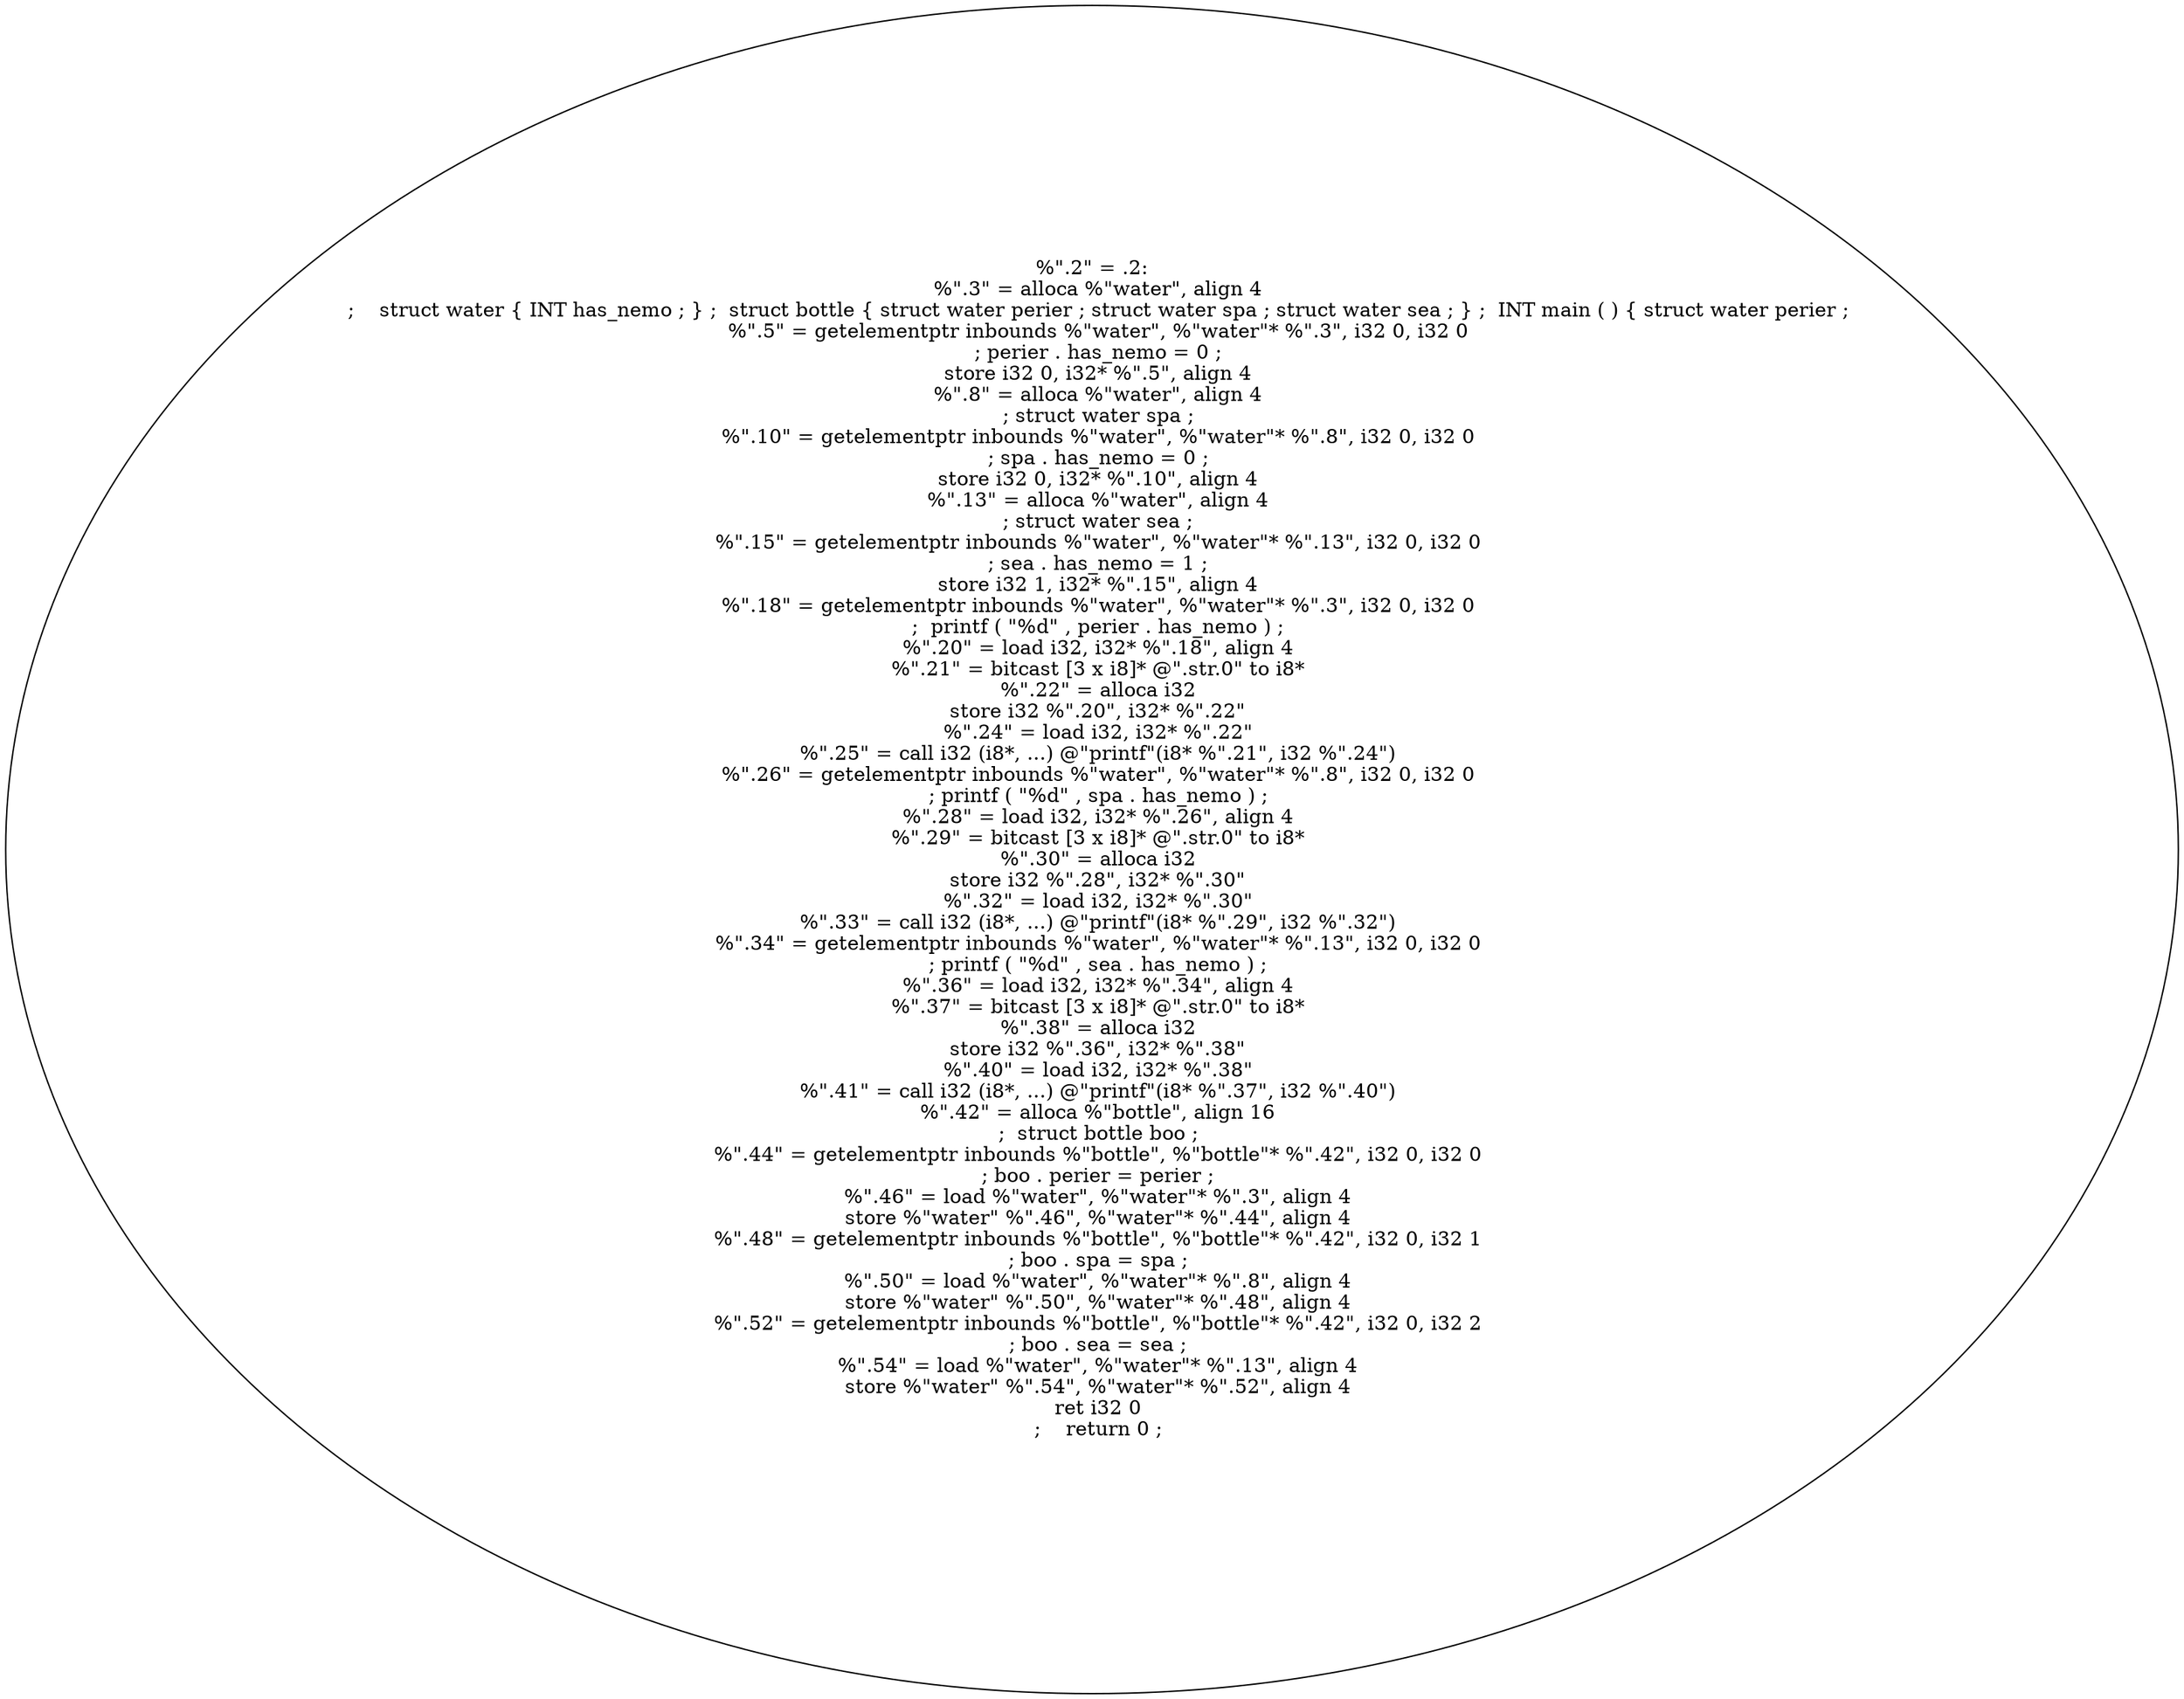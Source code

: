 digraph AST {
  "125702257669504" [label="%\".2\" = .2:
  %\".3\" = alloca %\"water\", align 4
  ;    struct water { INT has_nemo ; } ;  struct bottle { struct water perier ; struct water spa ; struct water sea ; } ;  INT main ( ) { struct water perier ;
  %\".5\" = getelementptr inbounds %\"water\", %\"water\"* %\".3\", i32 0, i32 0
  ; perier . has_nemo = 0 ;
  store i32 0, i32* %\".5\", align 4
  %\".8\" = alloca %\"water\", align 4
  ; struct water spa ;
  %\".10\" = getelementptr inbounds %\"water\", %\"water\"* %\".8\", i32 0, i32 0
  ; spa . has_nemo = 0 ;
  store i32 0, i32* %\".10\", align 4
  %\".13\" = alloca %\"water\", align 4
  ; struct water sea ;
  %\".15\" = getelementptr inbounds %\"water\", %\"water\"* %\".13\", i32 0, i32 0
  ; sea . has_nemo = 1 ;
  store i32 1, i32* %\".15\", align 4
  %\".18\" = getelementptr inbounds %\"water\", %\"water\"* %\".3\", i32 0, i32 0
  ;  printf ( \"%d\" , perier . has_nemo ) ;
  %\".20\" = load i32, i32* %\".18\", align 4
  %\".21\" = bitcast [3 x i8]* @\".str.0\" to i8*
  %\".22\" = alloca i32
  store i32 %\".20\", i32* %\".22\"
  %\".24\" = load i32, i32* %\".22\"
  %\".25\" = call i32 (i8*, ...) @\"printf\"(i8* %\".21\", i32 %\".24\")
  %\".26\" = getelementptr inbounds %\"water\", %\"water\"* %\".8\", i32 0, i32 0
  ; printf ( \"%d\" , spa . has_nemo ) ;
  %\".28\" = load i32, i32* %\".26\", align 4
  %\".29\" = bitcast [3 x i8]* @\".str.0\" to i8*
  %\".30\" = alloca i32
  store i32 %\".28\", i32* %\".30\"
  %\".32\" = load i32, i32* %\".30\"
  %\".33\" = call i32 (i8*, ...) @\"printf\"(i8* %\".29\", i32 %\".32\")
  %\".34\" = getelementptr inbounds %\"water\", %\"water\"* %\".13\", i32 0, i32 0
  ; printf ( \"%d\" , sea . has_nemo ) ;
  %\".36\" = load i32, i32* %\".34\", align 4
  %\".37\" = bitcast [3 x i8]* @\".str.0\" to i8*
  %\".38\" = alloca i32
  store i32 %\".36\", i32* %\".38\"
  %\".40\" = load i32, i32* %\".38\"
  %\".41\" = call i32 (i8*, ...) @\"printf\"(i8* %\".37\", i32 %\".40\")
  %\".42\" = alloca %\"bottle\", align 16
  ;  struct bottle boo ;
  %\".44\" = getelementptr inbounds %\"bottle\", %\"bottle\"* %\".42\", i32 0, i32 0
  ; boo . perier = perier ;
  %\".46\" = load %\"water\", %\"water\"* %\".3\", align 4
  store %\"water\" %\".46\", %\"water\"* %\".44\", align 4
  %\".48\" = getelementptr inbounds %\"bottle\", %\"bottle\"* %\".42\", i32 0, i32 1
  ; boo . spa = spa ;
  %\".50\" = load %\"water\", %\"water\"* %\".8\", align 4
  store %\"water\" %\".50\", %\"water\"* %\".48\", align 4
  %\".52\" = getelementptr inbounds %\"bottle\", %\"bottle\"* %\".42\", i32 0, i32 2
  ; boo . sea = sea ;
  %\".54\" = load %\"water\", %\"water\"* %\".13\", align 4
  store %\"water\" %\".54\", %\"water\"* %\".52\", align 4
  ret i32 0
  ;    return 0 ;"];
}

